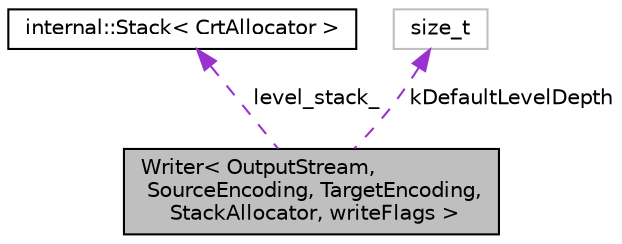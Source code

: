 digraph "Writer&lt; OutputStream, SourceEncoding, TargetEncoding, StackAllocator, writeFlags &gt;"
{
 // LATEX_PDF_SIZE
  edge [fontname="Helvetica",fontsize="10",labelfontname="Helvetica",labelfontsize="10"];
  node [fontname="Helvetica",fontsize="10",shape=record];
  Node1 [label="Writer\< OutputStream,\l SourceEncoding, TargetEncoding,\l StackAllocator, writeFlags \>",height=0.2,width=0.4,color="black", fillcolor="grey75", style="filled", fontcolor="black",tooltip="JSON writer."];
  Node2 -> Node1 [dir="back",color="darkorchid3",fontsize="10",style="dashed",label=" level_stack_" ,fontname="Helvetica"];
  Node2 [label="internal::Stack\< CrtAllocator \>",height=0.2,width=0.4,color="black", fillcolor="white", style="filled",URL="$classinternal_1_1Stack.html",tooltip=" "];
  Node3 -> Node1 [dir="back",color="darkorchid3",fontsize="10",style="dashed",label=" kDefaultLevelDepth" ,fontname="Helvetica"];
  Node3 [label="size_t",height=0.2,width=0.4,color="grey75", fillcolor="white", style="filled",tooltip=" "];
}
